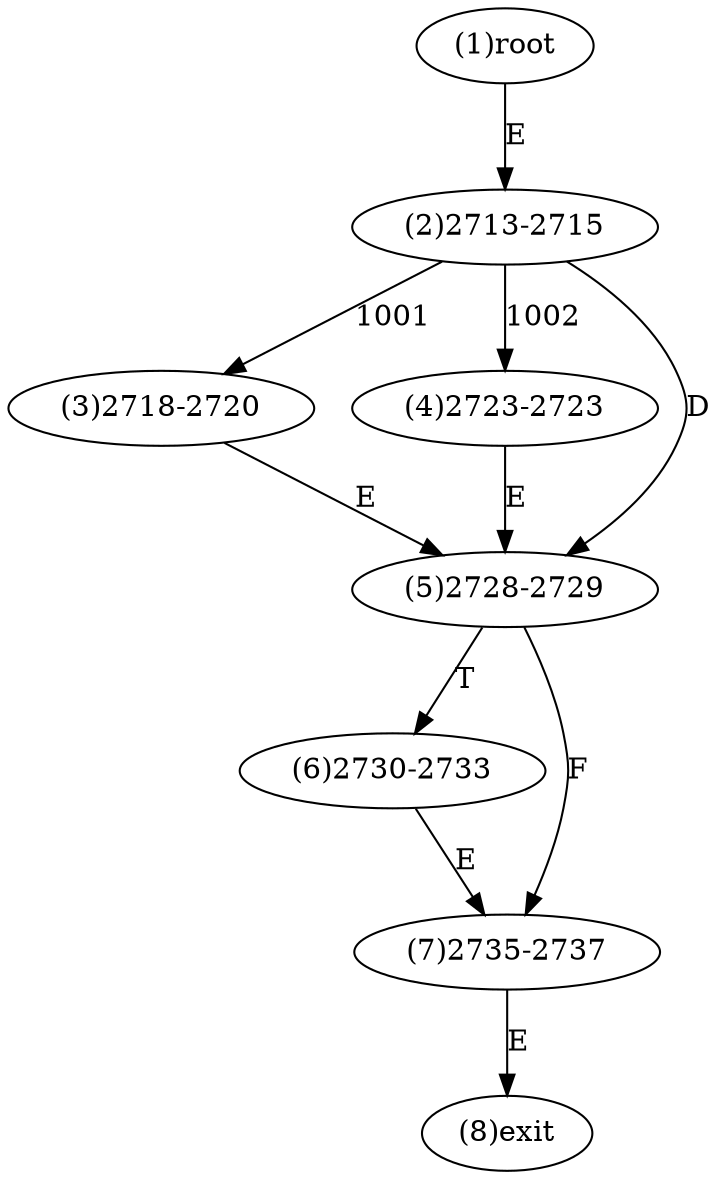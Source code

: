 digraph "" { 
1[ label="(1)root"];
2[ label="(2)2713-2715"];
3[ label="(3)2718-2720"];
4[ label="(4)2723-2723"];
5[ label="(5)2728-2729"];
6[ label="(6)2730-2733"];
7[ label="(7)2735-2737"];
8[ label="(8)exit"];
1->2[ label="E"];
2->3[ label="1001"];
2->4[ label="1002"];
2->5[ label="D"];
3->5[ label="E"];
4->5[ label="E"];
5->7[ label="F"];
5->6[ label="T"];
6->7[ label="E"];
7->8[ label="E"];
}